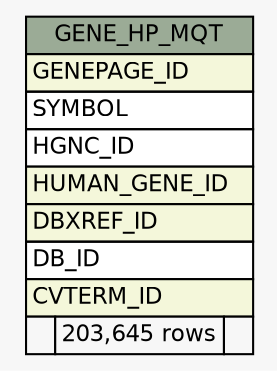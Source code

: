 // dot 2.38.0 on Windows 10 10.0
// SchemaSpy rev Unknown
digraph "GENE_HP_MQT" {
  graph [
    rankdir="RL"
    bgcolor="#f7f7f7"
    nodesep="0.18"
    ranksep="0.46"
    fontname="Helvetica"
    fontsize="11"
  ];
  node [
    fontname="Helvetica"
    fontsize="11"
    shape="plaintext"
  ];
  edge [
    arrowsize="0.8"
  ];
  "GENE_HP_MQT" [
    label=<
    <TABLE BORDER="0" CELLBORDER="1" CELLSPACING="0" BGCOLOR="#ffffff">
      <TR><TD COLSPAN="3" BGCOLOR="#9bab96" ALIGN="CENTER">GENE_HP_MQT</TD></TR>
      <TR><TD PORT="GENEPAGE_ID" COLSPAN="3" BGCOLOR="#f4f7da" ALIGN="LEFT">GENEPAGE_ID</TD></TR>
      <TR><TD PORT="SYMBOL" COLSPAN="3" ALIGN="LEFT">SYMBOL</TD></TR>
      <TR><TD PORT="HGNC_ID" COLSPAN="3" ALIGN="LEFT">HGNC_ID</TD></TR>
      <TR><TD PORT="HUMAN_GENE_ID" COLSPAN="3" BGCOLOR="#f4f7da" ALIGN="LEFT">HUMAN_GENE_ID</TD></TR>
      <TR><TD PORT="DBXREF_ID" COLSPAN="3" BGCOLOR="#f4f7da" ALIGN="LEFT">DBXREF_ID</TD></TR>
      <TR><TD PORT="DB_ID" COLSPAN="3" ALIGN="LEFT">DB_ID</TD></TR>
      <TR><TD PORT="CVTERM_ID" COLSPAN="3" BGCOLOR="#f4f7da" ALIGN="LEFT">CVTERM_ID</TD></TR>
      <TR><TD ALIGN="LEFT" BGCOLOR="#f7f7f7">  </TD><TD ALIGN="RIGHT" BGCOLOR="#f7f7f7">203,645 rows</TD><TD ALIGN="RIGHT" BGCOLOR="#f7f7f7">  </TD></TR>
    </TABLE>>
    URL="tables/GENE_HP_MQT.html"
    tooltip="GENE_HP_MQT"
  ];
}
